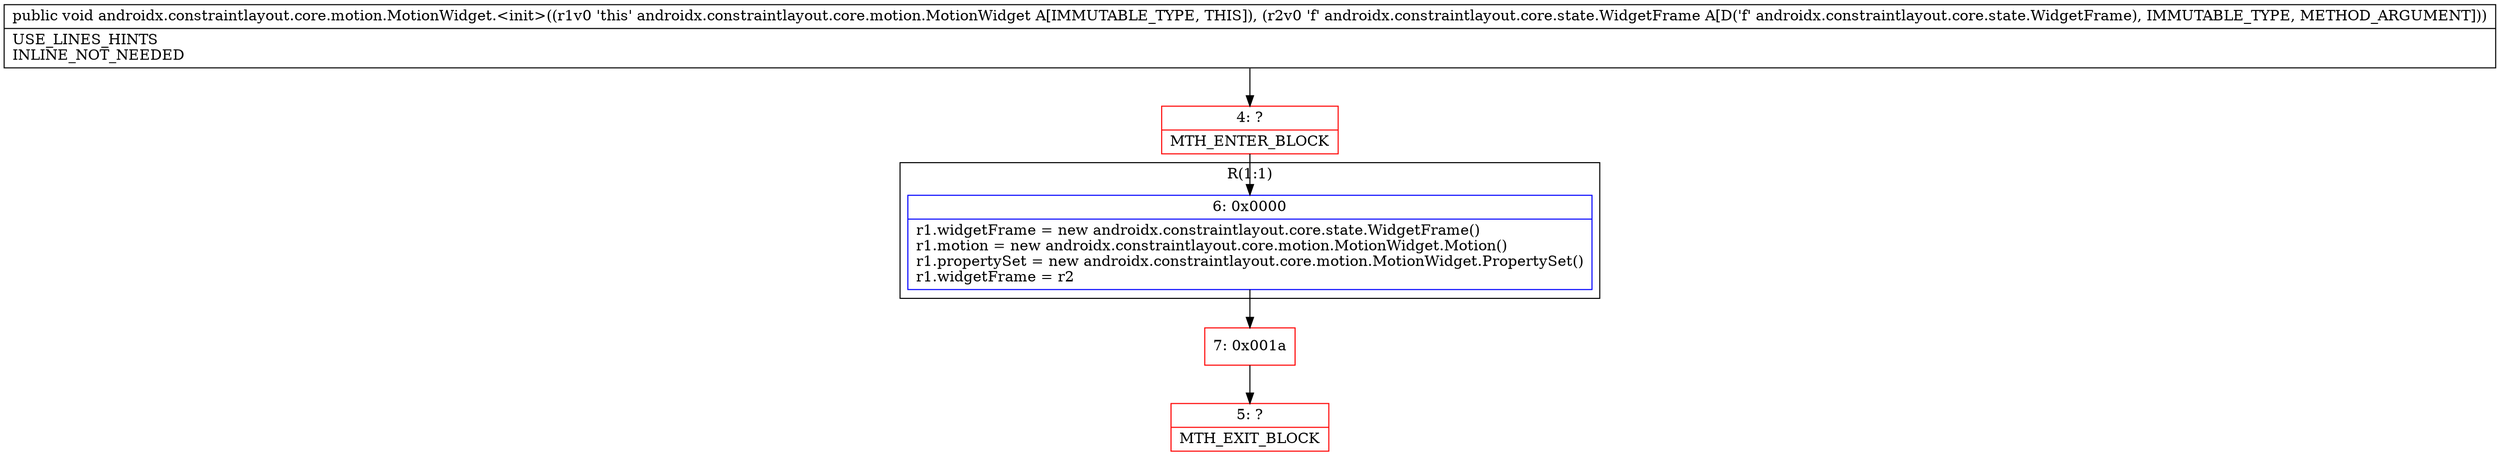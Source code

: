 digraph "CFG forandroidx.constraintlayout.core.motion.MotionWidget.\<init\>(Landroidx\/constraintlayout\/core\/state\/WidgetFrame;)V" {
subgraph cluster_Region_1916749311 {
label = "R(1:1)";
node [shape=record,color=blue];
Node_6 [shape=record,label="{6\:\ 0x0000|r1.widgetFrame = new androidx.constraintlayout.core.state.WidgetFrame()\lr1.motion = new androidx.constraintlayout.core.motion.MotionWidget.Motion()\lr1.propertySet = new androidx.constraintlayout.core.motion.MotionWidget.PropertySet()\lr1.widgetFrame = r2\l}"];
}
Node_4 [shape=record,color=red,label="{4\:\ ?|MTH_ENTER_BLOCK\l}"];
Node_7 [shape=record,color=red,label="{7\:\ 0x001a}"];
Node_5 [shape=record,color=red,label="{5\:\ ?|MTH_EXIT_BLOCK\l}"];
MethodNode[shape=record,label="{public void androidx.constraintlayout.core.motion.MotionWidget.\<init\>((r1v0 'this' androidx.constraintlayout.core.motion.MotionWidget A[IMMUTABLE_TYPE, THIS]), (r2v0 'f' androidx.constraintlayout.core.state.WidgetFrame A[D('f' androidx.constraintlayout.core.state.WidgetFrame), IMMUTABLE_TYPE, METHOD_ARGUMENT]))  | USE_LINES_HINTS\lINLINE_NOT_NEEDED\l}"];
MethodNode -> Node_4;Node_6 -> Node_7;
Node_4 -> Node_6;
Node_7 -> Node_5;
}

